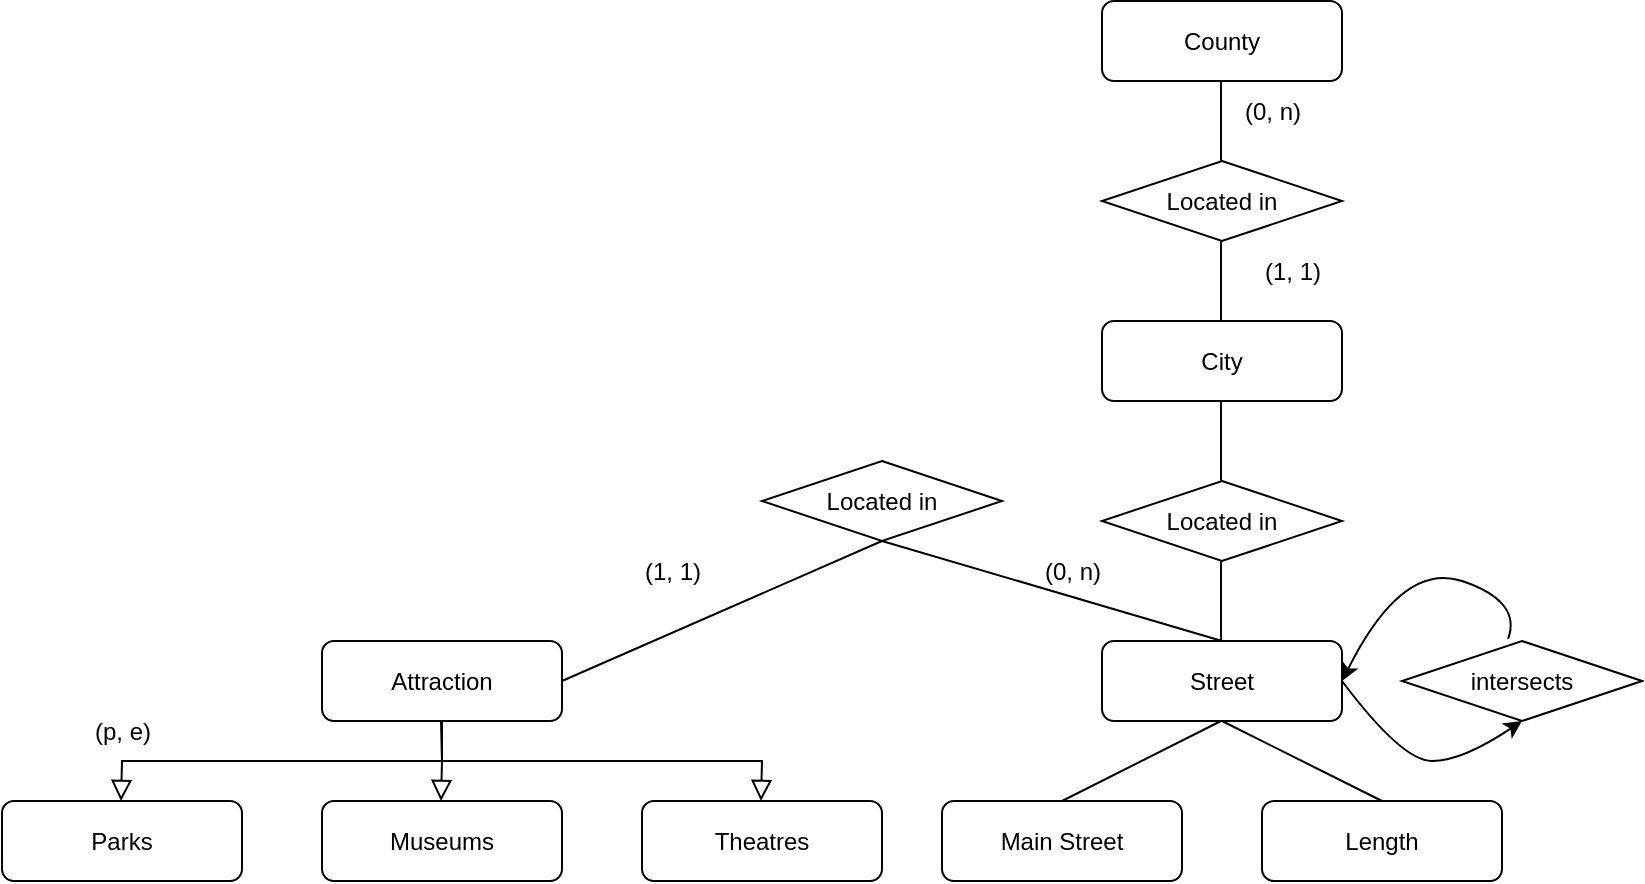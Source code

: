 <mxfile version="23.1.5" type="device">
  <diagram id="C5RBs43oDa-KdzZeNtuy" name="Page-1">
    <mxGraphModel dx="1114" dy="800" grid="1" gridSize="10" guides="1" tooltips="1" connect="1" arrows="1" fold="1" page="1" pageScale="1" pageWidth="827" pageHeight="1169" math="0" shadow="0">
      <root>
        <mxCell id="WIyWlLk6GJQsqaUBKTNV-0" />
        <mxCell id="WIyWlLk6GJQsqaUBKTNV-1" parent="WIyWlLk6GJQsqaUBKTNV-0" />
        <mxCell id="WIyWlLk6GJQsqaUBKTNV-3" value="Attraction" style="rounded=1;whiteSpace=wrap;html=1;fontSize=12;glass=0;strokeWidth=1;shadow=0;" parent="WIyWlLk6GJQsqaUBKTNV-1" vertex="1">
          <mxGeometry x="164" y="482.5" width="120" height="40" as="geometry" />
        </mxCell>
        <mxCell id="WIyWlLk6GJQsqaUBKTNV-7" value="City" style="rounded=1;whiteSpace=wrap;html=1;fontSize=12;glass=0;strokeWidth=1;shadow=0;" parent="WIyWlLk6GJQsqaUBKTNV-1" vertex="1">
          <mxGeometry x="554" y="322.5" width="120" height="40" as="geometry" />
        </mxCell>
        <mxCell id="WIyWlLk6GJQsqaUBKTNV-11" value="Theatres" style="rounded=1;whiteSpace=wrap;html=1;fontSize=12;glass=0;strokeWidth=1;shadow=0;" parent="WIyWlLk6GJQsqaUBKTNV-1" vertex="1">
          <mxGeometry x="324" y="562.5" width="120" height="40" as="geometry" />
        </mxCell>
        <mxCell id="WIyWlLk6GJQsqaUBKTNV-12" value="County" style="rounded=1;whiteSpace=wrap;html=1;fontSize=12;glass=0;strokeWidth=1;shadow=0;" parent="WIyWlLk6GJQsqaUBKTNV-1" vertex="1">
          <mxGeometry x="554" y="162.5" width="120" height="40" as="geometry" />
        </mxCell>
        <mxCell id="UkKHZ_3OAu4cQ-xT9Vp4-1" value="Museums" style="rounded=1;whiteSpace=wrap;html=1;fontSize=12;glass=0;strokeWidth=1;shadow=0;" parent="WIyWlLk6GJQsqaUBKTNV-1" vertex="1">
          <mxGeometry x="164" y="562.5" width="120" height="40" as="geometry" />
        </mxCell>
        <mxCell id="UkKHZ_3OAu4cQ-xT9Vp4-3" value="Main Street" style="rounded=1;whiteSpace=wrap;html=1;fontSize=12;glass=0;strokeWidth=1;shadow=0;" parent="WIyWlLk6GJQsqaUBKTNV-1" vertex="1">
          <mxGeometry x="474" y="562.5" width="120" height="40" as="geometry" />
        </mxCell>
        <mxCell id="UkKHZ_3OAu4cQ-xT9Vp4-13" value="Parks" style="rounded=1;whiteSpace=wrap;html=1;fontSize=12;glass=0;strokeWidth=1;shadow=0;" parent="WIyWlLk6GJQsqaUBKTNV-1" vertex="1">
          <mxGeometry x="4" y="562.5" width="120" height="40" as="geometry" />
        </mxCell>
        <mxCell id="_0klL6d2VXlAsK30MnLX-0" value="" style="rounded=0;html=1;jettySize=auto;orthogonalLoop=1;fontSize=11;endArrow=block;endFill=0;endSize=8;strokeWidth=1;shadow=0;labelBackgroundColor=none;edgeStyle=orthogonalEdgeStyle;" edge="1" parent="WIyWlLk6GJQsqaUBKTNV-1">
          <mxGeometry x="0.333" y="20" relative="1" as="geometry">
            <mxPoint as="offset" />
            <mxPoint x="223.5" y="522.5" as="sourcePoint" />
            <mxPoint x="223.5" y="562.5" as="targetPoint" />
          </mxGeometry>
        </mxCell>
        <mxCell id="_0klL6d2VXlAsK30MnLX-1" value="" style="rounded=0;html=1;jettySize=auto;orthogonalLoop=1;fontSize=11;endArrow=block;endFill=0;endSize=8;strokeWidth=1;shadow=0;labelBackgroundColor=none;edgeStyle=orthogonalEdgeStyle;exitX=0.5;exitY=1;exitDx=0;exitDy=0;" edge="1" parent="WIyWlLk6GJQsqaUBKTNV-1" source="WIyWlLk6GJQsqaUBKTNV-3">
          <mxGeometry x="0.333" y="20" relative="1" as="geometry">
            <mxPoint as="offset" />
            <mxPoint x="383.5" y="522.5" as="sourcePoint" />
            <mxPoint x="383.5" y="562.5" as="targetPoint" />
          </mxGeometry>
        </mxCell>
        <mxCell id="_0klL6d2VXlAsK30MnLX-2" value="" style="rounded=0;html=1;jettySize=auto;orthogonalLoop=1;fontSize=11;endArrow=block;endFill=0;endSize=8;strokeWidth=1;shadow=0;labelBackgroundColor=none;edgeStyle=orthogonalEdgeStyle;exitX=0.5;exitY=1;exitDx=0;exitDy=0;" edge="1" parent="WIyWlLk6GJQsqaUBKTNV-1" source="WIyWlLk6GJQsqaUBKTNV-3">
          <mxGeometry x="0.333" y="20" relative="1" as="geometry">
            <mxPoint as="offset" />
            <mxPoint x="63.5" y="522.5" as="sourcePoint" />
            <mxPoint x="63.5" y="562.5" as="targetPoint" />
          </mxGeometry>
        </mxCell>
        <mxCell id="_0klL6d2VXlAsK30MnLX-4" value="Length" style="rounded=1;whiteSpace=wrap;html=1;fontSize=12;glass=0;strokeWidth=1;shadow=0;" vertex="1" parent="WIyWlLk6GJQsqaUBKTNV-1">
          <mxGeometry x="634" y="562.5" width="120" height="40" as="geometry" />
        </mxCell>
        <mxCell id="_0klL6d2VXlAsK30MnLX-5" value="Street" style="rounded=1;whiteSpace=wrap;html=1;fontSize=12;glass=0;strokeWidth=1;shadow=0;" vertex="1" parent="WIyWlLk6GJQsqaUBKTNV-1">
          <mxGeometry x="554" y="482.5" width="120" height="40" as="geometry" />
        </mxCell>
        <mxCell id="_0klL6d2VXlAsK30MnLX-43" value="Located in" style="rhombus;whiteSpace=wrap;html=1;" vertex="1" parent="WIyWlLk6GJQsqaUBKTNV-1">
          <mxGeometry x="554" y="242.5" width="120" height="40" as="geometry" />
        </mxCell>
        <mxCell id="_0klL6d2VXlAsK30MnLX-47" value="" style="endArrow=none;html=1;rounded=0;exitX=0.5;exitY=0;exitDx=0;exitDy=0;entryX=0.5;entryY=1;entryDx=0;entryDy=0;" edge="1" parent="WIyWlLk6GJQsqaUBKTNV-1" source="_0klL6d2VXlAsK30MnLX-5" target="_0klL6d2VXlAsK30MnLX-61">
          <mxGeometry width="50" height="50" relative="1" as="geometry">
            <mxPoint x="144" y="265" as="sourcePoint" />
            <mxPoint x="524" y="402.5" as="targetPoint" />
          </mxGeometry>
        </mxCell>
        <mxCell id="_0klL6d2VXlAsK30MnLX-48" value="" style="endArrow=none;html=1;rounded=0;" edge="1" parent="WIyWlLk6GJQsqaUBKTNV-1">
          <mxGeometry width="50" height="50" relative="1" as="geometry">
            <mxPoint x="613.5" y="322.5" as="sourcePoint" />
            <mxPoint x="613.5" y="282.5" as="targetPoint" />
          </mxGeometry>
        </mxCell>
        <mxCell id="_0klL6d2VXlAsK30MnLX-49" value="" style="endArrow=none;html=1;rounded=0;" edge="1" parent="WIyWlLk6GJQsqaUBKTNV-1">
          <mxGeometry width="50" height="50" relative="1" as="geometry">
            <mxPoint x="613.5" y="242.5" as="sourcePoint" />
            <mxPoint x="613.5" y="202.5" as="targetPoint" />
          </mxGeometry>
        </mxCell>
        <mxCell id="_0klL6d2VXlAsK30MnLX-50" value="(p, e)" style="text;html=1;align=center;verticalAlign=middle;resizable=0;points=[];autosize=1;strokeColor=none;fillColor=none;" vertex="1" parent="WIyWlLk6GJQsqaUBKTNV-1">
          <mxGeometry x="39" y="512.5" width="50" height="30" as="geometry" />
        </mxCell>
        <mxCell id="_0klL6d2VXlAsK30MnLX-51" value="Located in" style="rhombus;whiteSpace=wrap;html=1;" vertex="1" parent="WIyWlLk6GJQsqaUBKTNV-1">
          <mxGeometry x="554" y="402.5" width="120" height="40" as="geometry" />
        </mxCell>
        <mxCell id="_0klL6d2VXlAsK30MnLX-52" value="" style="endArrow=none;html=1;rounded=0;" edge="1" parent="WIyWlLk6GJQsqaUBKTNV-1">
          <mxGeometry width="50" height="50" relative="1" as="geometry">
            <mxPoint x="613.5" y="482.5" as="sourcePoint" />
            <mxPoint x="613.5" y="442.5" as="targetPoint" />
          </mxGeometry>
        </mxCell>
        <mxCell id="_0klL6d2VXlAsK30MnLX-53" value="" style="endArrow=none;html=1;rounded=0;" edge="1" parent="WIyWlLk6GJQsqaUBKTNV-1">
          <mxGeometry width="50" height="50" relative="1" as="geometry">
            <mxPoint x="613.5" y="402.5" as="sourcePoint" />
            <mxPoint x="613.5" y="362.5" as="targetPoint" />
          </mxGeometry>
        </mxCell>
        <mxCell id="_0klL6d2VXlAsK30MnLX-54" value="" style="endArrow=none;html=1;rounded=0;exitX=0.5;exitY=0;exitDx=0;exitDy=0;" edge="1" parent="WIyWlLk6GJQsqaUBKTNV-1" source="UkKHZ_3OAu4cQ-xT9Vp4-3">
          <mxGeometry width="50" height="50" relative="1" as="geometry">
            <mxPoint x="613.5" y="562.5" as="sourcePoint" />
            <mxPoint x="613.5" y="522.5" as="targetPoint" />
          </mxGeometry>
        </mxCell>
        <mxCell id="_0klL6d2VXlAsK30MnLX-55" value="" style="endArrow=none;html=1;rounded=0;exitX=0.5;exitY=0;exitDx=0;exitDy=0;entryX=0.5;entryY=1;entryDx=0;entryDy=0;" edge="1" parent="WIyWlLk6GJQsqaUBKTNV-1" source="_0klL6d2VXlAsK30MnLX-4" target="_0klL6d2VXlAsK30MnLX-5">
          <mxGeometry width="50" height="50" relative="1" as="geometry">
            <mxPoint x="613.5" y="572.5" as="sourcePoint" />
            <mxPoint x="613.5" y="532.5" as="targetPoint" />
          </mxGeometry>
        </mxCell>
        <mxCell id="_0klL6d2VXlAsK30MnLX-56" value="intersects" style="rhombus;whiteSpace=wrap;html=1;" vertex="1" parent="WIyWlLk6GJQsqaUBKTNV-1">
          <mxGeometry x="704" y="482.5" width="120" height="40" as="geometry" />
        </mxCell>
        <mxCell id="_0klL6d2VXlAsK30MnLX-57" value="" style="curved=1;endArrow=classic;html=1;rounded=0;exitX=0.442;exitY=-0.025;exitDx=0;exitDy=0;exitPerimeter=0;entryX=1;entryY=0.5;entryDx=0;entryDy=0;" edge="1" parent="WIyWlLk6GJQsqaUBKTNV-1" source="_0klL6d2VXlAsK30MnLX-56" target="_0klL6d2VXlAsK30MnLX-5">
          <mxGeometry width="50" height="50" relative="1" as="geometry">
            <mxPoint x="754" y="447.5" as="sourcePoint" />
            <mxPoint x="804" y="397.5" as="targetPoint" />
            <Array as="points">
              <mxPoint x="764" y="462.5" />
              <mxPoint x="704" y="442.5" />
            </Array>
          </mxGeometry>
        </mxCell>
        <mxCell id="_0klL6d2VXlAsK30MnLX-58" value="" style="curved=1;endArrow=classic;html=1;rounded=0;exitX=1;exitY=0.5;exitDx=0;exitDy=0;entryX=0.5;entryY=1;entryDx=0;entryDy=0;" edge="1" parent="WIyWlLk6GJQsqaUBKTNV-1" source="_0klL6d2VXlAsK30MnLX-5" target="_0klL6d2VXlAsK30MnLX-56">
          <mxGeometry width="50" height="50" relative="1" as="geometry">
            <mxPoint x="654" y="712.5" as="sourcePoint" />
            <mxPoint x="704" y="662.5" as="targetPoint" />
            <Array as="points">
              <mxPoint x="704" y="542.5" />
              <mxPoint x="734" y="542.5" />
            </Array>
          </mxGeometry>
        </mxCell>
        <mxCell id="_0klL6d2VXlAsK30MnLX-61" value="Located in" style="rhombus;whiteSpace=wrap;html=1;" vertex="1" parent="WIyWlLk6GJQsqaUBKTNV-1">
          <mxGeometry x="384" y="392.5" width="120" height="40" as="geometry" />
        </mxCell>
        <mxCell id="_0klL6d2VXlAsK30MnLX-62" value="" style="endArrow=none;html=1;rounded=0;exitX=1;exitY=0.5;exitDx=0;exitDy=0;" edge="1" parent="WIyWlLk6GJQsqaUBKTNV-1" source="WIyWlLk6GJQsqaUBKTNV-3">
          <mxGeometry width="50" height="50" relative="1" as="geometry">
            <mxPoint x="404" y="482.5" as="sourcePoint" />
            <mxPoint x="444" y="432.5" as="targetPoint" />
          </mxGeometry>
        </mxCell>
        <mxCell id="_0klL6d2VXlAsK30MnLX-63" value="(1, 1)" style="text;html=1;align=center;verticalAlign=middle;resizable=0;points=[];autosize=1;strokeColor=none;fillColor=none;" vertex="1" parent="WIyWlLk6GJQsqaUBKTNV-1">
          <mxGeometry x="314" y="432.5" width="50" height="30" as="geometry" />
        </mxCell>
        <mxCell id="_0klL6d2VXlAsK30MnLX-65" value="(0, n)" style="text;html=1;align=center;verticalAlign=middle;resizable=0;points=[];autosize=1;strokeColor=none;fillColor=none;" vertex="1" parent="WIyWlLk6GJQsqaUBKTNV-1">
          <mxGeometry x="614" y="202.5" width="50" height="30" as="geometry" />
        </mxCell>
        <mxCell id="_0klL6d2VXlAsK30MnLX-66" value="(1, 1)" style="text;html=1;align=center;verticalAlign=middle;resizable=0;points=[];autosize=1;strokeColor=none;fillColor=none;" vertex="1" parent="WIyWlLk6GJQsqaUBKTNV-1">
          <mxGeometry x="624" y="282.5" width="50" height="30" as="geometry" />
        </mxCell>
        <mxCell id="_0klL6d2VXlAsK30MnLX-68" value="(0, n)" style="text;html=1;align=center;verticalAlign=middle;resizable=0;points=[];autosize=1;strokeColor=none;fillColor=none;" vertex="1" parent="WIyWlLk6GJQsqaUBKTNV-1">
          <mxGeometry x="514" y="432.5" width="50" height="30" as="geometry" />
        </mxCell>
      </root>
    </mxGraphModel>
  </diagram>
</mxfile>

